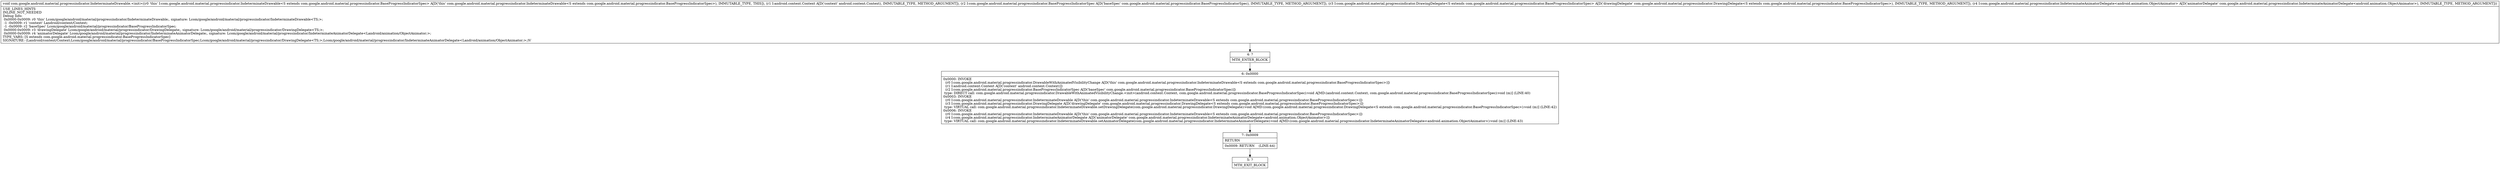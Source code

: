 digraph "CFG forcom.google.android.material.progressindicator.IndeterminateDrawable.\<init\>(Landroid\/content\/Context;Lcom\/google\/android\/material\/progressindicator\/BaseProgressIndicatorSpec;Lcom\/google\/android\/material\/progressindicator\/DrawingDelegate;Lcom\/google\/android\/material\/progressindicator\/IndeterminateAnimatorDelegate;)V" {
Node_4 [shape=record,label="{4\:\ ?|MTH_ENTER_BLOCK\l}"];
Node_6 [shape=record,label="{6\:\ 0x0000|0x0000: INVOKE  \l  (r0 I:com.google.android.material.progressindicator.DrawableWithAnimatedVisibilityChange A[D('this' com.google.android.material.progressindicator.IndeterminateDrawable\<S extends com.google.android.material.progressindicator.BaseProgressIndicatorSpec\>)])\l  (r1 I:android.content.Context A[D('context' android.content.Context)])\l  (r2 I:com.google.android.material.progressindicator.BaseProgressIndicatorSpec A[D('baseSpec' com.google.android.material.progressindicator.BaseProgressIndicatorSpec)])\l type: DIRECT call: com.google.android.material.progressindicator.DrawableWithAnimatedVisibilityChange.\<init\>(android.content.Context, com.google.android.material.progressindicator.BaseProgressIndicatorSpec):void A[MD:(android.content.Context, com.google.android.material.progressindicator.BaseProgressIndicatorSpec):void (m)] (LINE:40)\l0x0003: INVOKE  \l  (r0 I:com.google.android.material.progressindicator.IndeterminateDrawable A[D('this' com.google.android.material.progressindicator.IndeterminateDrawable\<S extends com.google.android.material.progressindicator.BaseProgressIndicatorSpec\>)])\l  (r3 I:com.google.android.material.progressindicator.DrawingDelegate A[D('drawingDelegate' com.google.android.material.progressindicator.DrawingDelegate\<S extends com.google.android.material.progressindicator.BaseProgressIndicatorSpec\>)])\l type: VIRTUAL call: com.google.android.material.progressindicator.IndeterminateDrawable.setDrawingDelegate(com.google.android.material.progressindicator.DrawingDelegate):void A[MD:(com.google.android.material.progressindicator.DrawingDelegate\<S extends com.google.android.material.progressindicator.BaseProgressIndicatorSpec\>):void (m)] (LINE:42)\l0x0006: INVOKE  \l  (r0 I:com.google.android.material.progressindicator.IndeterminateDrawable A[D('this' com.google.android.material.progressindicator.IndeterminateDrawable\<S extends com.google.android.material.progressindicator.BaseProgressIndicatorSpec\>)])\l  (r4 I:com.google.android.material.progressindicator.IndeterminateAnimatorDelegate A[D('animatorDelegate' com.google.android.material.progressindicator.IndeterminateAnimatorDelegate\<android.animation.ObjectAnimator\>)])\l type: VIRTUAL call: com.google.android.material.progressindicator.IndeterminateDrawable.setAnimatorDelegate(com.google.android.material.progressindicator.IndeterminateAnimatorDelegate):void A[MD:(com.google.android.material.progressindicator.IndeterminateAnimatorDelegate\<android.animation.ObjectAnimator\>):void (m)] (LINE:43)\l}"];
Node_7 [shape=record,label="{7\:\ 0x0009|RETURN\l|0x0009: RETURN    (LINE:44)\l}"];
Node_5 [shape=record,label="{5\:\ ?|MTH_EXIT_BLOCK\l}"];
MethodNode[shape=record,label="{void com.google.android.material.progressindicator.IndeterminateDrawable.\<init\>((r0 'this' I:com.google.android.material.progressindicator.IndeterminateDrawable\<S extends com.google.android.material.progressindicator.BaseProgressIndicatorSpec\> A[D('this' com.google.android.material.progressindicator.IndeterminateDrawable\<S extends com.google.android.material.progressindicator.BaseProgressIndicatorSpec\>), IMMUTABLE_TYPE, THIS]), (r1 I:android.content.Context A[D('context' android.content.Context), IMMUTABLE_TYPE, METHOD_ARGUMENT]), (r2 I:com.google.android.material.progressindicator.BaseProgressIndicatorSpec A[D('baseSpec' com.google.android.material.progressindicator.BaseProgressIndicatorSpec), IMMUTABLE_TYPE, METHOD_ARGUMENT]), (r3 I:com.google.android.material.progressindicator.DrawingDelegate\<S extends com.google.android.material.progressindicator.BaseProgressIndicatorSpec\> A[D('drawingDelegate' com.google.android.material.progressindicator.DrawingDelegate\<S extends com.google.android.material.progressindicator.BaseProgressIndicatorSpec\>), IMMUTABLE_TYPE, METHOD_ARGUMENT]), (r4 I:com.google.android.material.progressindicator.IndeterminateAnimatorDelegate\<android.animation.ObjectAnimator\> A[D('animatorDelegate' com.google.android.material.progressindicator.IndeterminateAnimatorDelegate\<android.animation.ObjectAnimator\>), IMMUTABLE_TYPE, METHOD_ARGUMENT]))  | USE_LINES_HINTS\lINLINE_NOT_NEEDED\lDebug Info:\l  0x0000\-0x0009: r0 'this' Lcom\/google\/android\/material\/progressindicator\/IndeterminateDrawable;, signature: Lcom\/google\/android\/material\/progressindicator\/IndeterminateDrawable\<TS;\>;\l  \-1 \-0x0009: r1 'context' Landroid\/content\/Context;\l  \-1 \-0x0009: r2 'baseSpec' Lcom\/google\/android\/material\/progressindicator\/BaseProgressIndicatorSpec;\l  0x0000\-0x0009: r3 'drawingDelegate' Lcom\/google\/android\/material\/progressindicator\/DrawingDelegate;, signature: Lcom\/google\/android\/material\/progressindicator\/DrawingDelegate\<TS;\>;\l  0x0000\-0x0009: r4 'animatorDelegate' Lcom\/google\/android\/material\/progressindicator\/IndeterminateAnimatorDelegate;, signature: Lcom\/google\/android\/material\/progressindicator\/IndeterminateAnimatorDelegate\<Landroid\/animation\/ObjectAnimator;\>;\lTYPE_VARS: [S extends com.google.android.material.progressindicator.BaseProgressIndicatorSpec]\lSIGNATURE: (Landroid\/content\/Context;Lcom\/google\/android\/material\/progressindicator\/BaseProgressIndicatorSpec;Lcom\/google\/android\/material\/progressindicator\/DrawingDelegate\<TS;\>;Lcom\/google\/android\/material\/progressindicator\/IndeterminateAnimatorDelegate\<Landroid\/animation\/ObjectAnimator;\>;)V\l}"];
MethodNode -> Node_4;Node_4 -> Node_6;
Node_6 -> Node_7;
Node_7 -> Node_5;
}

